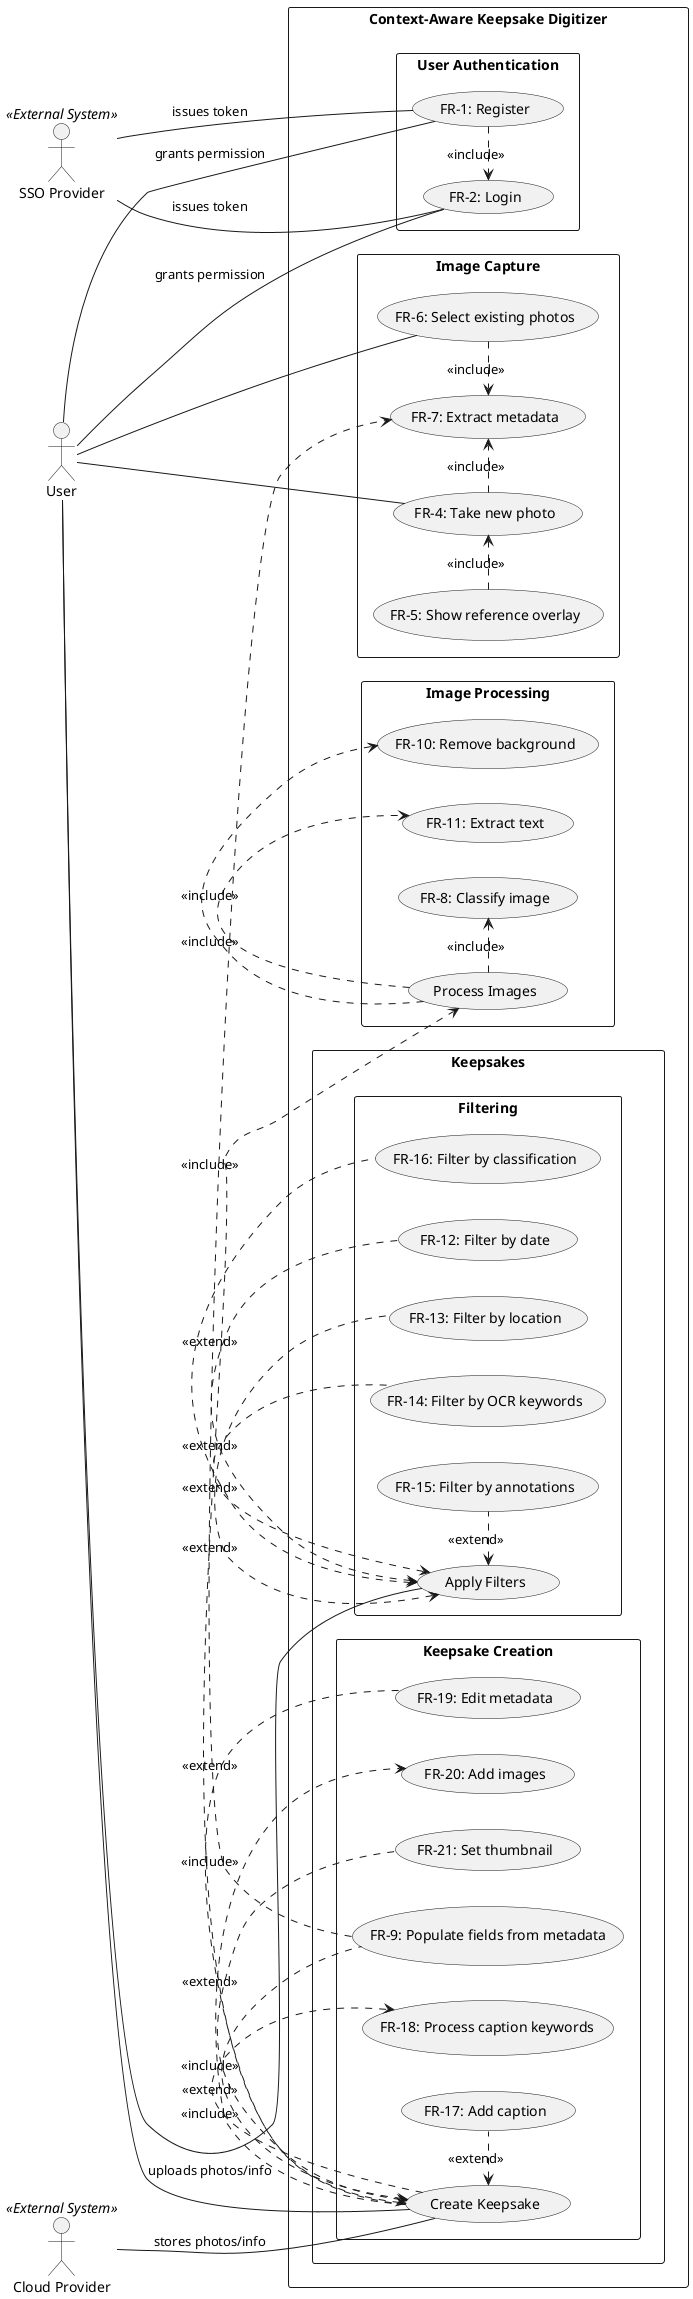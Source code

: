 ' NOTE: we may need to split this into separate diagrams where possible...
' it's going to be huge

@startuml Use Case
left to right direction
skinparam packageStyle rectangle

' Actors
actor User
actor "Cloud Provider" as Cloud << External System >>
actor "SSO Provider" as SSO << External System >>

' Packages/Use Cases
rectangle "Context-Aware Keepsake Digitizer" {

    package "User Authentication" {
        usecase "FR-1: Register" as FR1
        usecase "FR-2: Login" as FR2
    }

    package "Image Capture" {
        usecase "FR-4: Take new photo" as FR4
        usecase "FR-5: Show reference overlay" as FR5
        usecase "FR-6: Select existing photos" as FR6
        usecase "FR-7: Extract metadata" as FR7
    }

    package "Image Processing" {
        usecase "Process Images"
        usecase "FR-8: Classify image" as FR8
        usecase "FR-10: Remove background" as FR10
        usecase "FR-11: Extract text" as FR11
    }
 
    package "Keepsakes" {
        package "Filtering" {
            usecase "Apply Filters" as Filter  
            usecase "FR-12: Filter by date" as FR12
            usecase "FR-13: Filter by location" as FR13
            usecase "FR-14: Filter by OCR keywords" as FR14
            usecase "FR-15: Filter by annotations" as FR15
            usecase "FR-16: Filter by classification" as FR16
        }
        package "Keepsake Creation" {
            usecase "Create Keepsake" 
            usecase "FR-9: Populate fields from metadata" as FR9
            usecase "FR-17: Add caption" as FR17
            usecase "FR-18: Process caption keywords" as FR18
            usecase "FR-19: Edit metadata" as FR19
            usecase "FR-20: Add images" as FR20
            usecase "FR-21: Set thumbnail" as FR21
        }
    ' package "Bulk Creation" {
    '   usecase "FR-22: Group images into keepsakes" as FR22
    '   usecase "FR-23: Set captions and metadata" as FR23
    '   usecase "FR-24: Add to collection" as FR24
    ' }
    ' package "Viewing" {
    '   usecase "FR-25: View title" as FR25
    '   usecase "FR-26: View description" as FR26
    '   usecase "FR-27: View metadata" as FR27
    '   usecase "FR-28: View photos in carousel" as FR28
    ' }
    ' package "Editing" {
    '   usecase "FR-29: Modify title" as FR29
    '   usecase "FR-30: Modify description" as FR30
    '   usecase "FR-31: Modify images" as FR31
    '   usecase "FR-32: Change thumbnail" as FR32
    '   usecase "FR-33: Modify metadata" as FR33
    ' }
    ' package "Deletion" {
    '   usecase "FR-34: Delete keepsake" as FR34
    ' }
  }

  '   package "Collections" {
  '     package "Manual Creation" {
  '       usecase "FR-35: Create new collection" as FR35
  '       usecase "FR-36: Require title" as FR36
  '       usecase "FR-37: Add caption" as FR37
  '     }
  '     package "Automated Creation" {
  '       usecase "FR-38: Recommend collections" as FR38
  '       usecase "FR-39: Notify recommendations" as FR39
  '       usecase "FR-40: Accept/reject recommendations" as FR40
  '     }
  '     package "Editing" {
  '       usecase "FR-41: Add keepsakes" as FR41
  '       usecase "FR-42: Remove keepsakes" as FR42
  '       usecase "FR-43: Modify title" as FR43
  '       usecase "FR-44: Modify caption" as FR44
  '       usecase "FR-45: Modify metadata" as FR45
  '     }
  '     package "Deletion" {
  '       usecase "FR-46: Delete collection" as FR46
  '     }
  '     package "Metadata Management" {
  '       usecase "FR-47: Auto-derive date" as FR47
  '       usecase "FR-48: Auto-derive location" as FR48
  '       usecase "FR-49: Modify location" as FR49
  '       usecase "FR-50: Modify time/date" as FR50
  '       usecase "FR-51: Modify metadata" as FR51
  '     }
  '   }

  '   package "Visualization" {
  '     package "Map Features" {
  '       usecase "FR-52: Show collections on map" as FR52
  '       usecase "FR-53: Click markers to view" as FR53
  '     }
  '     package "Content Generation" {
  '       usecase "FR-54: Generate collages" as FR54
  '     }
  '   }

  '   package "Integrations" {
  '     package "Sharing" {
  '       usecase "FR-55: Share keepsakes" as FR55
  '       usecase "FR-56: Share collages" as FR56
  '     }
  '     package "Notifications" {
  '       usecase "FR-57: Special day reminders" as FR57
  '     }
  '   }
}

' User interactions
User -- (FR1) : grants permission
User -- (FR2) : grants permission 
User -- (FR4)
User -- (FR6)
User -- (Filter)
User -- (Create Keepsake) : uploads photos/info

' SSO interactions
SSO -- (FR1) : issues token
SSO -- (FR2) : issues token
(FR1) .> (FR2) : <<include>>

' Cloud interactions
Cloud -- (Create Keepsake) : stores photos/info

' Image Capture
(FR5) .> (FR4) : <<include>>
(FR4) .> (FR7) : <<include>>
(FR6) .> (FR7) : <<include>>

' Image Processing
(Process Images) .> (FR8) : <<include>>
(Process Images) .> (FR10) : <<include>>
(Process Images) .> (FR11) : <<include>>

' Keepsake Filters
(Filter) <. (FR12) : <<extend>>
(Filter) <. (FR13) : <<extend>>
(Filter) <. (FR14) : <<extend>>
(Filter) <. (FR15) : <<extend>>
(Filter) <. (FR16) : <<extend>>

' Create Keepsake
(Create Keepsake) <. (FR17) : <<extend>>
(Create Keepsake) <. (FR19) : <<extend>>
(Create Keepsake) .> (FR20) : <<include>>
(Create Keepsake) <. (FR21) : <<extend>>
(Create Keepsake) .> (Process Images) : <<include>>
(FR9) .> (FR7) : <<include>>
(Create Keepsake) <. (FR9) : <<extend>>
(Create Keepsake) .> (FR18) : <<include>>

@enduml
